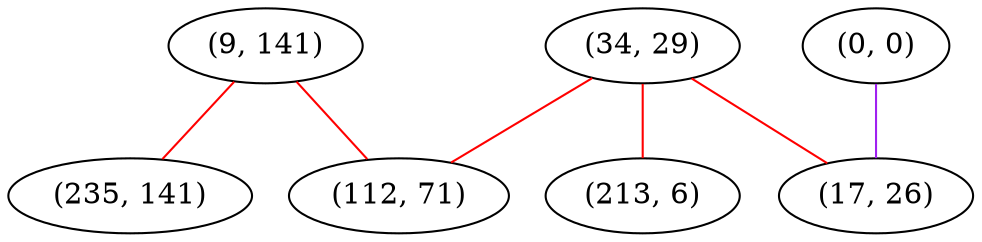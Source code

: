 graph "" {
"(9, 141)";
"(34, 29)";
"(0, 0)";
"(213, 6)";
"(17, 26)";
"(112, 71)";
"(235, 141)";
"(9, 141)" -- "(112, 71)"  [color=red, key=0, weight=1];
"(9, 141)" -- "(235, 141)"  [color=red, key=0, weight=1];
"(34, 29)" -- "(17, 26)"  [color=red, key=0, weight=1];
"(34, 29)" -- "(213, 6)"  [color=red, key=0, weight=1];
"(34, 29)" -- "(112, 71)"  [color=red, key=0, weight=1];
"(0, 0)" -- "(17, 26)"  [color=purple, key=0, weight=4];
}
